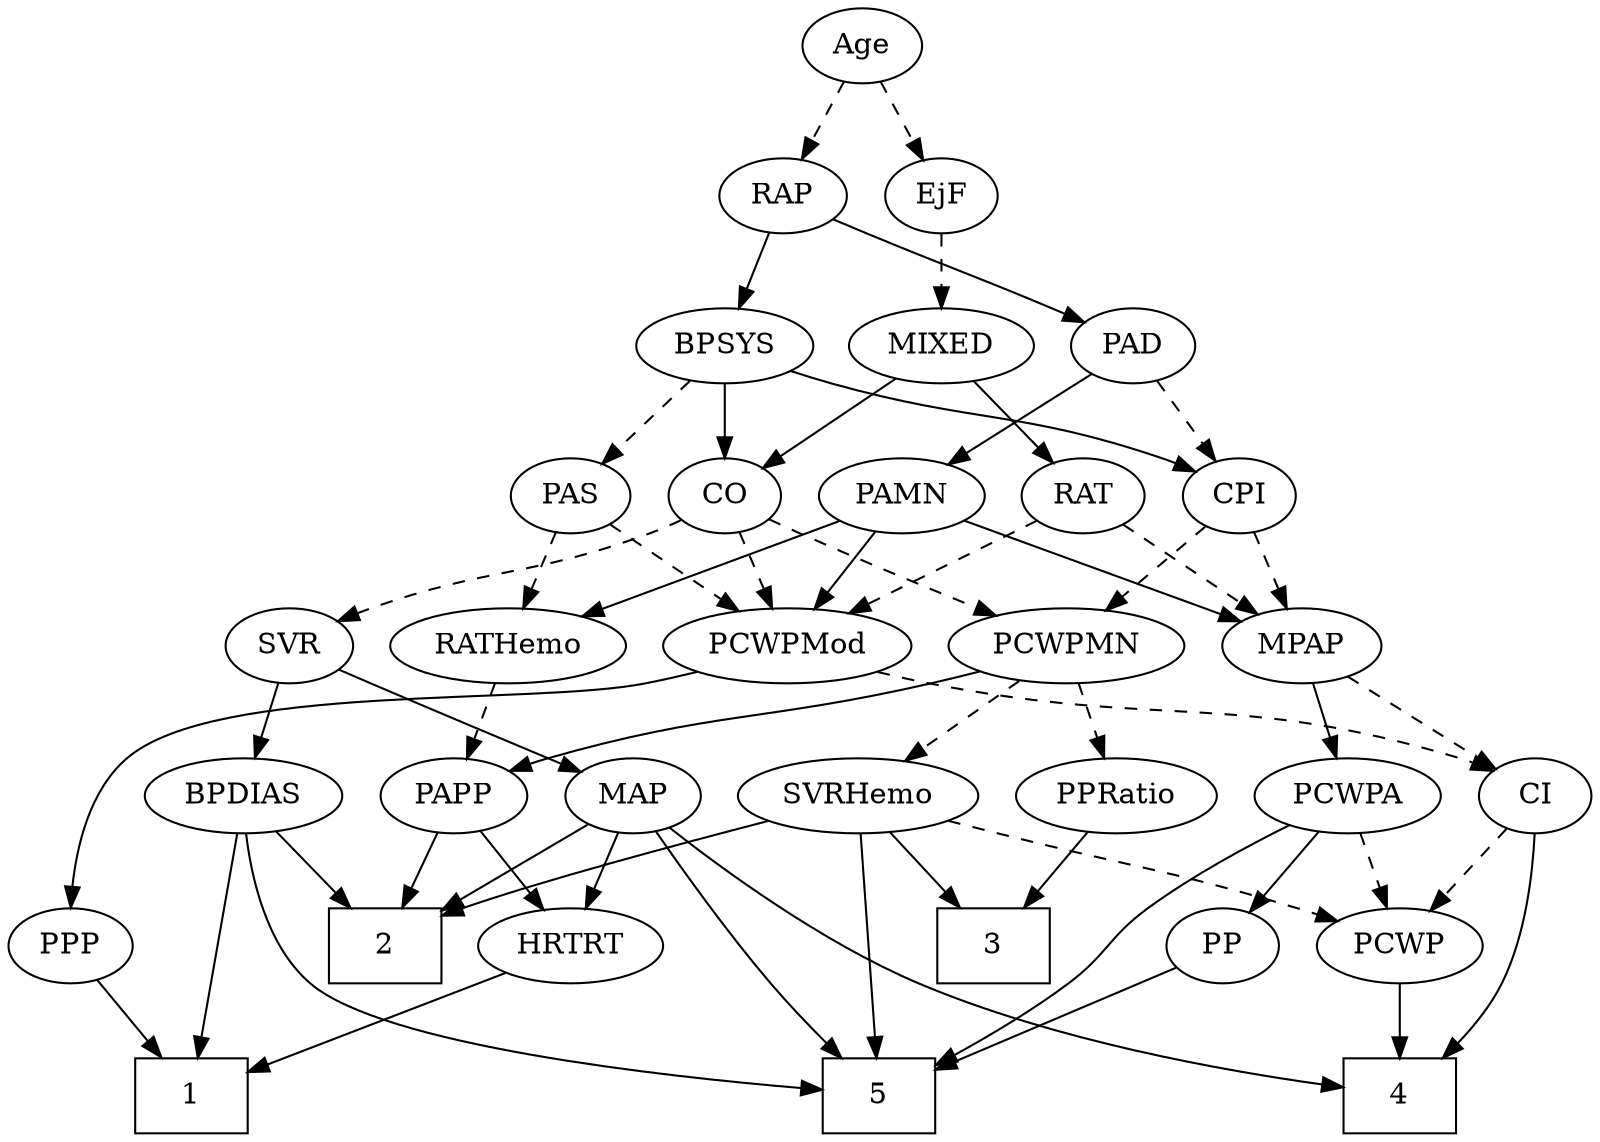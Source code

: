 strict digraph {
	graph [bb="0,0,706,540"];
	node [label="\N"];
	1	[height=0.5,
		pos="82,18",
		shape=box,
		width=0.75];
	2	[height=0.5,
		pos="175,90",
		shape=box,
		width=0.75];
	3	[height=0.5,
		pos="459,90",
		shape=box,
		width=0.75];
	4	[height=0.5,
		pos="649,18",
		shape=box,
		width=0.75];
	5	[height=0.5,
		pos="404,18",
		shape=box,
		width=0.75];
	Age	[height=0.5,
		pos="377,522",
		width=0.75];
	EjF	[height=0.5,
		pos="414,450",
		width=0.75];
	Age -> EjF	[pos="e,405.46,467.15 385.58,504.76 390.06,496.28 395.65,485.71 400.68,476.2",
		style=dashed];
	RAP	[height=0.5,
		pos="341,450",
		width=0.77632];
	Age -> RAP	[pos="e,349.55,467.63 368.65,504.76 364.35,496.4 359.01,486.02 354.17,476.61",
		style=dashed];
	MIXED	[height=0.5,
		pos="414,378",
		width=1.1193];
	EjF -> MIXED	[pos="e,414,396.1 414,431.7 414,423.98 414,414.71 414,406.11",
		style=dashed];
	BPSYS	[height=0.5,
		pos="318,378",
		width=1.0471];
	RAP -> BPSYS	[pos="e,323.68,396.28 335.43,432.05 332.84,424.18 329.7,414.62 326.8,405.79",
		style=solid];
	PAD	[height=0.5,
		pos="501,378",
		width=0.79437];
	RAP -> PAD	[pos="e,478.53,389.14 363.26,438.64 368.1,436.42 373.21,434.11 378,432 415.53,415.43 425.38,412.38 463,396 465.05,395.11 467.15,394.19 \
469.27,393.25",
		style=solid];
	CO	[height=0.5,
		pos="318,306",
		width=0.75];
	MIXED -> CO	[pos="e,335.75,319.94 393.64,362.15 379.15,351.59 359.57,337.31 343.95,325.92",
		style=solid];
	RAT	[height=0.5,
		pos="481,306",
		width=0.75827];
	MIXED -> RAT	[pos="e,466.77,321.86 429.2,361.12 438.19,351.73 449.7,339.7 459.59,329.36",
		style=solid];
	MPAP	[height=0.5,
		pos="571,234",
		width=0.97491];
	PCWPA	[height=0.5,
		pos="592,162",
		width=1.1555];
	MPAP -> PCWPA	[pos="e,586.82,180.28 576.08,216.05 578.42,208.26 581.25,198.82 583.88,190.08",
		style=solid];
	CI	[height=0.5,
		pos="679,162",
		width=0.75];
	MPAP -> CI	[pos="e,660.4,175.05 591.82,219.5 608.89,208.44 633.18,192.7 651.78,180.64",
		style=dashed];
	BPSYS -> CO	[pos="e,318,324.1 318,359.7 318,351.98 318,342.71 318,334.11",
		style=solid];
	PAS	[height=0.5,
		pos="246,306",
		width=0.75];
	BPSYS -> PAS	[pos="e,260.95,321.54 302.02,361.46 292.06,351.78 279.09,339.17 268.15,328.53",
		style=dashed];
	CPI	[height=0.5,
		pos="553,306",
		width=0.75];
	BPSYS -> CPI	[pos="e,532.37,317.64 346.66,366.04 352.68,363.91 359.01,361.79 365,360 431.53,340.16 451.48,346.95 517,324 518.91,323.33 520.85,322.59 \
522.79,321.81",
		style=solid];
	PAMN	[height=0.5,
		pos="399,306",
		width=1.011];
	PAD -> PAMN	[pos="e,419.34,320.96 482.29,364.16 467.11,353.74 445.44,338.87 428.01,326.91",
		style=solid];
	PAD -> CPI	[pos="e,541.49,322.49 512.54,361.46 519.27,352.4 527.9,340.79 535.46,330.61",
		style=dashed];
	SVR	[height=0.5,
		pos="134,234",
		width=0.77632];
	CO -> SVR	[pos="e,155.73,245.5 296.88,294.48 292.04,292.22 286.88,289.94 282,288 233.79,268.89 219.31,270.86 171,252 169.12,251.27 167.21,250.49 \
165.28,249.68",
		style=dashed];
	PCWPMod	[height=0.5,
		pos="348,234",
		width=1.4443];
	CO -> PCWPMod	[pos="e,340.73,251.96 325.11,288.41 328.57,280.34 332.82,270.43 336.71,261.35",
		style=dashed];
	PCWPMN	[height=0.5,
		pos="468,234",
		width=1.3902];
	CO -> PCWPMN	[pos="e,438.45,248.68 339.31,294.91 344.14,292.63 349.24,290.23 354,288 378.96,276.3 407.05,263.25 429.09,253.02",
		style=dashed];
	RATHemo	[height=0.5,
		pos="229,234",
		width=1.3721];
	PAS -> RATHemo	[pos="e,233.2,252.28 241.88,288.05 239.99,280.26 237.7,270.82 235.58,262.08",
		style=dashed];
	PAS -> PCWPMod	[pos="e,325.65,250.34 264.24,292.49 278.87,282.44 299.76,268.11 317.01,256.27",
		style=dashed];
	PAMN -> MPAP	[pos="e,544.44,245.81 426.25,293.91 455.61,281.96 502.47,262.89 534.88,249.7",
		style=solid];
	PAMN -> RATHemo	[pos="e,260.58,248 371.69,293.75 344.21,282.44 301.51,264.86 269.98,251.87",
		style=solid];
	PAMN -> PCWPMod	[pos="e,360.12,251.63 387.17,288.76 380.89,280.14 373.04,269.36 366.02,259.73",
		style=solid];
	PAPP	[height=0.5,
		pos="206,162",
		width=0.88464];
	RATHemo -> PAPP	[pos="e,211.52,179.79 223.43,216.05 220.8,208.06 217.61,198.33 214.67,189.4",
		style=dashed];
	CPI -> MPAP	[pos="e,566.56,252.28 557.36,288.05 559.36,280.26 561.79,270.82 564.04,262.08",
		style=dashed];
	CPI -> PCWPMN	[pos="e,487.01,250.65 536.61,291.5 524.75,281.74 508.47,268.33 494.74,257.02",
		style=dashed];
	RAT -> MPAP	[pos="e,552.28,249.56 497.93,291.83 510.99,281.68 529.3,267.43 544.33,255.74",
		style=dashed];
	RAT -> PCWPMod	[pos="e,375.56,249.5 460.22,294.06 440.01,283.42 408.87,267.04 384.52,254.22",
		style=dashed];
	BPDIAS	[height=0.5,
		pos="114,162",
		width=1.1735];
	SVR -> BPDIAS	[pos="e,118.94,180.28 129.16,216.05 126.93,208.26 124.23,198.82 121.74,190.08",
		style=solid];
	MAP	[height=0.5,
		pos="286,162",
		width=0.84854];
	SVR -> MAP	[pos="e,262.62,173.77 156.1,222.82 181.62,211.07 223.85,191.62 253.2,178.1",
		style=solid];
	PPP	[height=0.5,
		pos="27,90",
		width=0.75];
	PCWPMod -> PPP	[pos="e,28.899,108.04 309.77,221.64 302.26,219.61 294.41,217.62 287,216 188.5,194.43 141.85,242.84 63,180 44.02,164.87 34.984,138.16 30.721,\
117.93",
		style=solid];
	PCWPMod -> CI	[pos="e,658.47,173.94 386.22,221.6 393.73,219.57 401.58,217.6 409,216 511.86,193.84 542.38,210.79 643,180 644.93,179.41 646.89,178.73 \
648.85,177.99",
		style=dashed];
	PCWPA -> 5	[pos="e,431.18,20.225 591.81,143.93 590.66,124.08 585.79,91.564 567,72 533.98,37.618 478.47,25.512 441.53,21.267",
		style=solid];
	PP	[height=0.5,
		pos="531,90",
		width=0.75];
	PCWPA -> PP	[pos="e,544.24,106.19 577.85,144.76 569.85,135.59 559.73,123.96 550.93,113.88",
		style=solid];
	PCWP	[height=0.5,
		pos="649,90",
		width=0.97491];
	PCWPA -> PCWP	[pos="e,635.85,107.15 605.22,144.76 612.41,135.93 621.45,124.83 629.45,115.01",
		style=dashed];
	SVRHemo	[height=0.5,
		pos="385,162",
		width=1.3902];
	PCWPMN -> SVRHemo	[pos="e,403.76,178.82 449.17,217.12 438.02,207.72 423.74,195.67 411.47,185.33",
		style=dashed];
	PPRatio	[height=0.5,
		pos="493,162",
		width=1.1013];
	PCWPMN -> PPRatio	[pos="e,486.83,180.28 474.05,216.05 476.87,208.18 480.28,198.62 483.43,189.79",
		style=dashed];
	PCWPMN -> PAPP	[pos="e,229.84,173.98 430.64,221.85 423.48,219.82 416.03,217.79 409,216 337.1,197.72 316.66,202.61 246,180 243.76,179.28 241.47,178.49 \
239.17,177.64",
		style=solid];
	SVRHemo -> 2	[pos="e,202.34,104.41 347.64,149.93 305.99,137.56 241.43,118.23 212.05,107.98",
		style=solid];
	SVRHemo -> 3	[pos="e,440.9,108.12 402.16,144.76 411.51,135.92 423.25,124.82 433.63,115",
		style=solid];
	SVRHemo -> 5	[pos="e,401.7,36.189 387.29,143.87 390.53,119.67 396.48,75.211 400.33,46.393",
		style=solid];
	SVRHemo -> PCWP	[pos="e,618.02,98.727 422.73,149.96 429.79,147.94 437.11,145.88 444,144 500.84,128.47 566.86,111.61 608.29,101.17",
		style=dashed];
	BPDIAS -> 1	[pos="e,85.874,36.189 110.14,143.87 104.66,119.56 94.579,74.819 88.087,46.013",
		style=solid];
	BPDIAS -> 2	[pos="e,160.08,108.12 128.15,144.76 135.63,136.18 144.97,125.46 153.34,115.86",
		style=solid];
	BPDIAS -> 5	[pos="e,376.9,20.886 113.79,143.89 114.53,123.7 118.98,90.541 139,72 171.69,41.722 301.73,27.198 366.69,21.718",
		style=solid];
	MAP -> 2	[pos="e,202.05,108.06 265.9,148.32 250.54,138.64 228.98,125.04 210.72,113.52",
		style=solid];
	MAP -> 4	[pos="e,621.96,22.266 303.47,146.77 328.47,127.1 376.56,91.811 423,72 486.45,44.932 566.09,30.367 611.9,23.686",
		style=solid];
	MAP -> 5	[pos="e,386.04,36.091 296.82,145.07 309.4,126.86 331.13,96.425 352,72 360.37,62.199 370.14,51.968 378.93,43.138",
		style=solid];
	HRTRT	[height=0.5,
		pos="260,90",
		width=1.1013];
	MAP -> HRTRT	[pos="e,266.24,107.79 279.71,144.05 276.74,136.06 273.12,126.33 269.81,117.4",
		style=solid];
	PP -> 5	[pos="e,431.12,33.948 510.88,77.908 491.86,67.426 462.9,51.463 439.92,38.797",
		style=solid];
	PPP -> 1	[pos="e,68.543,36.127 38.934,73.811 45.747,65.141 54.459,54.052 62.263,44.12",
		style=solid];
	PPRatio -> 3	[pos="e,467.39,108.28 484.77,144.05 480.9,136.09 476.2,126.41 471.88,117.51",
		style=solid];
	PCWP -> 4	[pos="e,649,36.104 649,71.697 649,63.983 649,54.712 649,46.112",
		style=solid];
	CI -> 4	[pos="e,668.47,36.082 686.37,144.46 693.41,126.23 701.76,96.275 693,72 689.25,61.6 682.46,51.8 675.33,43.522",
		style=solid];
	CI -> PCWP	[pos="e,656.27,107.96 671.89,144.41 668.43,136.34 664.18,126.43 660.29,117.35",
		style=dashed];
	PAPP -> 2	[pos="e,182.73,108.45 198.65,144.41 195.13,136.45 190.82,126.72 186.85,117.76",
		style=solid];
	PAPP -> HRTRT	[pos="e,247.42,107.31 218.25,145.12 225.06,136.29 233.67,125.13 241.3,115.24",
		style=solid];
	HRTRT -> 1	[pos="e,109.23,29.708 231.01,77.597 200.34,65.538 151.89,46.484 118.61,33.397",
		style=solid];
}
